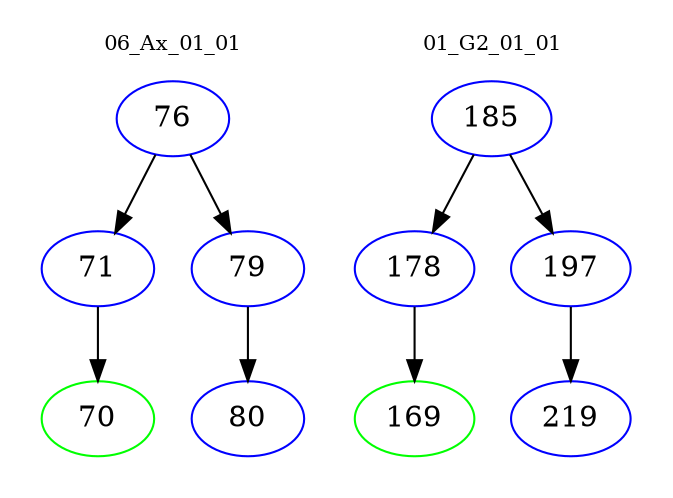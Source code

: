 digraph{
subgraph cluster_0 {
color = white
label = "06_Ax_01_01";
fontsize=10;
T0_76 [label="76", color="blue"]
T0_76 -> T0_71 [color="black"]
T0_71 [label="71", color="blue"]
T0_71 -> T0_70 [color="black"]
T0_70 [label="70", color="green"]
T0_76 -> T0_79 [color="black"]
T0_79 [label="79", color="blue"]
T0_79 -> T0_80 [color="black"]
T0_80 [label="80", color="blue"]
}
subgraph cluster_1 {
color = white
label = "01_G2_01_01";
fontsize=10;
T1_185 [label="185", color="blue"]
T1_185 -> T1_178 [color="black"]
T1_178 [label="178", color="blue"]
T1_178 -> T1_169 [color="black"]
T1_169 [label="169", color="green"]
T1_185 -> T1_197 [color="black"]
T1_197 [label="197", color="blue"]
T1_197 -> T1_219 [color="black"]
T1_219 [label="219", color="blue"]
}
}
